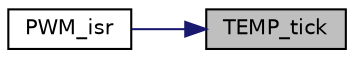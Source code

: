 digraph "TEMP_tick"
{
 // LATEX_PDF_SIZE
  edge [fontname="Helvetica",fontsize="10",labelfontname="Helvetica",labelfontsize="10"];
  node [fontname="Helvetica",fontsize="10",shape=record];
  rankdir="RL";
  Node1 [label="TEMP_tick",height=0.2,width=0.4,color="black", fillcolor="grey75", style="filled", fontcolor="black",tooltip=" "];
  Node1 -> Node2 [dir="back",color="midnightblue",fontsize="10",style="solid"];
  Node2 [label="PWM_isr",height=0.2,width=0.4,color="black", fillcolor="white", style="filled",URL="$pwm_8h.html#a6abc946e40a86c52f2c86095e783c5c1",tooltip=" "];
}
